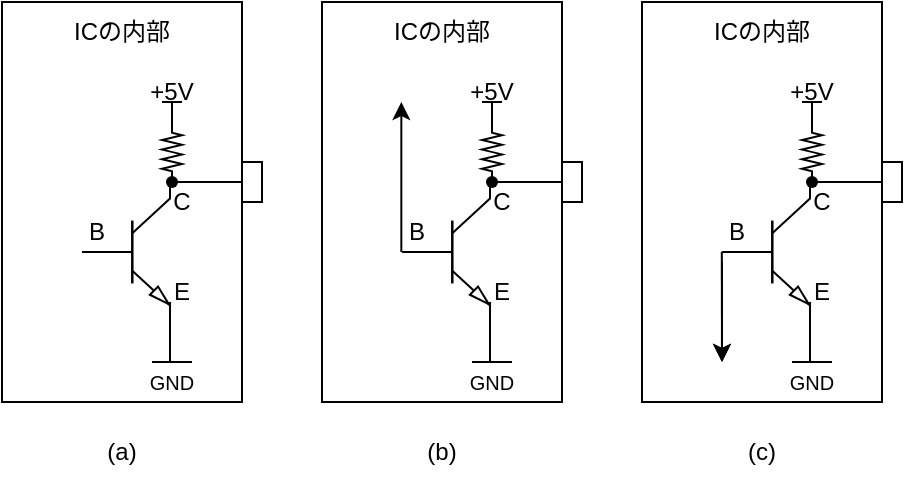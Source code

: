 <mxfile version="24.8.0">
  <diagram name="ページ1" id="ITeD_45nTbWtRgC6Gwec">
    <mxGraphModel dx="600" dy="323" grid="1" gridSize="10" guides="1" tooltips="1" connect="1" arrows="1" fold="1" page="1" pageScale="1" pageWidth="827" pageHeight="1169" math="0" shadow="0">
      <root>
        <mxCell id="0" />
        <mxCell id="1" parent="0" />
        <mxCell id="NLgJp8nWloe0aNjy3LlE-38" value="" style="group" vertex="1" connectable="0" parent="1">
          <mxGeometry x="160" y="120" width="130" height="200" as="geometry" />
        </mxCell>
        <mxCell id="NLgJp8nWloe0aNjy3LlE-1" value="" style="rounded=0;whiteSpace=wrap;html=1;" vertex="1" parent="NLgJp8nWloe0aNjy3LlE-38">
          <mxGeometry width="120" height="200" as="geometry" />
        </mxCell>
        <mxCell id="NLgJp8nWloe0aNjy3LlE-4" value="ICの内部" style="text;html=1;align=center;verticalAlign=middle;whiteSpace=wrap;rounded=0;" vertex="1" parent="NLgJp8nWloe0aNjy3LlE-38">
          <mxGeometry x="30" width="60" height="30" as="geometry" />
        </mxCell>
        <mxCell id="NLgJp8nWloe0aNjy3LlE-11" value="" style="pointerEvents=1;verticalLabelPosition=bottom;shadow=0;dashed=0;align=center;html=1;verticalAlign=top;shape=mxgraph.electrical.resistors.resistor_2;rotation=90;" vertex="1" parent="NLgJp8nWloe0aNjy3LlE-38">
          <mxGeometry x="70" y="70" width="30" height="10" as="geometry" />
        </mxCell>
        <mxCell id="NLgJp8nWloe0aNjy3LlE-13" value="" style="shape=waypoint;sketch=0;fillStyle=solid;size=6;pointerEvents=1;points=[];fillColor=none;resizable=0;rotatable=0;perimeter=centerPerimeter;snapToPoint=1;" vertex="1" parent="NLgJp8nWloe0aNjy3LlE-38">
          <mxGeometry x="75" y="80" width="20" height="20" as="geometry" />
        </mxCell>
        <mxCell id="NLgJp8nWloe0aNjy3LlE-15" value="" style="endArrow=none;html=1;rounded=0;exitX=0.412;exitY=0.655;exitDx=0;exitDy=0;exitPerimeter=0;" edge="1" parent="NLgJp8nWloe0aNjy3LlE-38" source="NLgJp8nWloe0aNjy3LlE-13">
          <mxGeometry width="50" height="50" relative="1" as="geometry">
            <mxPoint x="50" y="100" as="sourcePoint" />
            <mxPoint x="120" y="90" as="targetPoint" />
          </mxGeometry>
        </mxCell>
        <mxCell id="NLgJp8nWloe0aNjy3LlE-16" value="" style="verticalLabelPosition=bottom;shadow=0;dashed=0;align=center;html=1;verticalAlign=top;shape=mxgraph.electrical.transistors.npn_transistor_5;" vertex="1" parent="NLgJp8nWloe0aNjy3LlE-38">
          <mxGeometry x="40" y="90" width="44" height="70" as="geometry" />
        </mxCell>
        <mxCell id="NLgJp8nWloe0aNjy3LlE-17" value="B" style="text;html=1;align=center;verticalAlign=middle;whiteSpace=wrap;rounded=0;" vertex="1" parent="NLgJp8nWloe0aNjy3LlE-38">
          <mxGeometry x="40" y="100" width="15" height="30" as="geometry" />
        </mxCell>
        <mxCell id="NLgJp8nWloe0aNjy3LlE-18" value="" style="endArrow=none;html=1;rounded=0;" edge="1" parent="NLgJp8nWloe0aNjy3LlE-38">
          <mxGeometry width="50" height="50" relative="1" as="geometry">
            <mxPoint x="84" y="180" as="sourcePoint" />
            <mxPoint x="84" y="160" as="targetPoint" />
            <Array as="points">
              <mxPoint x="84" y="150" />
            </Array>
          </mxGeometry>
        </mxCell>
        <mxCell id="NLgJp8nWloe0aNjy3LlE-19" value="" style="endArrow=none;html=1;rounded=0;" edge="1" parent="NLgJp8nWloe0aNjy3LlE-38">
          <mxGeometry width="50" height="50" relative="1" as="geometry">
            <mxPoint x="95" y="180" as="sourcePoint" />
            <mxPoint x="75" y="180" as="targetPoint" />
          </mxGeometry>
        </mxCell>
        <mxCell id="NLgJp8nWloe0aNjy3LlE-21" value="" style="verticalLabelPosition=top;verticalAlign=bottom;shape=mxgraph.electrical.signal_sources.vdd;shadow=0;dashed=0;align=center;strokeWidth=1;fontSize=24;html=1;flipV=1;" vertex="1" parent="NLgJp8nWloe0aNjy3LlE-38">
          <mxGeometry x="80" y="50" width="10" height="10" as="geometry" />
        </mxCell>
        <mxCell id="NLgJp8nWloe0aNjy3LlE-23" value="&lt;div style=&quot;&quot;&gt;&lt;span style=&quot;font-size: 10px;&quot;&gt;GND&lt;/span&gt;&lt;/div&gt;" style="text;html=1;align=center;verticalAlign=middle;whiteSpace=wrap;rounded=0;" vertex="1" parent="NLgJp8nWloe0aNjy3LlE-38">
          <mxGeometry x="70" y="190" width="30" as="geometry" />
        </mxCell>
        <mxCell id="NLgJp8nWloe0aNjy3LlE-27" value="" style="rounded=0;whiteSpace=wrap;html=1;" vertex="1" parent="NLgJp8nWloe0aNjy3LlE-38">
          <mxGeometry x="120" y="80" width="10" height="20" as="geometry" />
        </mxCell>
        <mxCell id="NLgJp8nWloe0aNjy3LlE-28" value="C" style="text;html=1;align=center;verticalAlign=middle;whiteSpace=wrap;rounded=0;" vertex="1" parent="NLgJp8nWloe0aNjy3LlE-38">
          <mxGeometry x="75" y="92.5" width="30" height="15" as="geometry" />
        </mxCell>
        <mxCell id="NLgJp8nWloe0aNjy3LlE-29" value="E" style="text;html=1;align=center;verticalAlign=middle;whiteSpace=wrap;rounded=0;" vertex="1" parent="NLgJp8nWloe0aNjy3LlE-38">
          <mxGeometry x="60" y="130" width="60" height="30" as="geometry" />
        </mxCell>
        <mxCell id="NLgJp8nWloe0aNjy3LlE-82" value="+5V" style="text;html=1;align=center;verticalAlign=middle;whiteSpace=wrap;rounded=0;" vertex="1" parent="NLgJp8nWloe0aNjy3LlE-38">
          <mxGeometry x="55" y="30" width="60" height="30" as="geometry" />
        </mxCell>
        <mxCell id="NLgJp8nWloe0aNjy3LlE-39" value="" style="group" vertex="1" connectable="0" parent="1">
          <mxGeometry x="320" y="120" width="130" height="200" as="geometry" />
        </mxCell>
        <mxCell id="NLgJp8nWloe0aNjy3LlE-40" value="" style="rounded=0;whiteSpace=wrap;html=1;" vertex="1" parent="NLgJp8nWloe0aNjy3LlE-39">
          <mxGeometry width="120" height="200" as="geometry" />
        </mxCell>
        <mxCell id="NLgJp8nWloe0aNjy3LlE-41" value="ICの内部" style="text;html=1;align=center;verticalAlign=middle;whiteSpace=wrap;rounded=0;" vertex="1" parent="NLgJp8nWloe0aNjy3LlE-39">
          <mxGeometry x="30" width="60" height="30" as="geometry" />
        </mxCell>
        <mxCell id="NLgJp8nWloe0aNjy3LlE-42" value="" style="pointerEvents=1;verticalLabelPosition=bottom;shadow=0;dashed=0;align=center;html=1;verticalAlign=top;shape=mxgraph.electrical.resistors.resistor_2;rotation=90;" vertex="1" parent="NLgJp8nWloe0aNjy3LlE-39">
          <mxGeometry x="70" y="70" width="30" height="10" as="geometry" />
        </mxCell>
        <mxCell id="NLgJp8nWloe0aNjy3LlE-43" value="" style="shape=waypoint;sketch=0;fillStyle=solid;size=6;pointerEvents=1;points=[];fillColor=none;resizable=0;rotatable=0;perimeter=centerPerimeter;snapToPoint=1;" vertex="1" parent="NLgJp8nWloe0aNjy3LlE-39">
          <mxGeometry x="75" y="80" width="20" height="20" as="geometry" />
        </mxCell>
        <mxCell id="NLgJp8nWloe0aNjy3LlE-44" value="" style="endArrow=none;html=1;rounded=0;exitX=0.412;exitY=0.655;exitDx=0;exitDy=0;exitPerimeter=0;" edge="1" parent="NLgJp8nWloe0aNjy3LlE-39" source="NLgJp8nWloe0aNjy3LlE-43">
          <mxGeometry width="50" height="50" relative="1" as="geometry">
            <mxPoint x="50" y="100" as="sourcePoint" />
            <mxPoint x="120" y="90" as="targetPoint" />
          </mxGeometry>
        </mxCell>
        <mxCell id="NLgJp8nWloe0aNjy3LlE-45" value="" style="verticalLabelPosition=bottom;shadow=0;dashed=0;align=center;html=1;verticalAlign=top;shape=mxgraph.electrical.transistors.npn_transistor_5;" vertex="1" parent="NLgJp8nWloe0aNjy3LlE-39">
          <mxGeometry x="40" y="90" width="44" height="70" as="geometry" />
        </mxCell>
        <mxCell id="NLgJp8nWloe0aNjy3LlE-46" value="B" style="text;html=1;align=center;verticalAlign=middle;whiteSpace=wrap;rounded=0;" vertex="1" parent="NLgJp8nWloe0aNjy3LlE-39">
          <mxGeometry x="40" y="100" width="15" height="30" as="geometry" />
        </mxCell>
        <mxCell id="NLgJp8nWloe0aNjy3LlE-47" value="" style="endArrow=none;html=1;rounded=0;" edge="1" parent="NLgJp8nWloe0aNjy3LlE-39">
          <mxGeometry width="50" height="50" relative="1" as="geometry">
            <mxPoint x="84" y="180" as="sourcePoint" />
            <mxPoint x="84" y="160" as="targetPoint" />
            <Array as="points">
              <mxPoint x="84" y="150" />
            </Array>
          </mxGeometry>
        </mxCell>
        <mxCell id="NLgJp8nWloe0aNjy3LlE-48" value="" style="endArrow=none;html=1;rounded=0;" edge="1" parent="NLgJp8nWloe0aNjy3LlE-39">
          <mxGeometry width="50" height="50" relative="1" as="geometry">
            <mxPoint x="95" y="180" as="sourcePoint" />
            <mxPoint x="75" y="180" as="targetPoint" />
          </mxGeometry>
        </mxCell>
        <mxCell id="NLgJp8nWloe0aNjy3LlE-49" value="" style="verticalLabelPosition=top;verticalAlign=bottom;shape=mxgraph.electrical.signal_sources.vdd;shadow=0;dashed=0;align=center;strokeWidth=1;fontSize=24;html=1;flipV=1;" vertex="1" parent="NLgJp8nWloe0aNjy3LlE-39">
          <mxGeometry x="80" y="50" width="10" height="10" as="geometry" />
        </mxCell>
        <mxCell id="NLgJp8nWloe0aNjy3LlE-50" value="&lt;div style=&quot;&quot;&gt;&lt;span style=&quot;font-size: 10px;&quot;&gt;GND&lt;/span&gt;&lt;/div&gt;" style="text;html=1;align=center;verticalAlign=middle;whiteSpace=wrap;rounded=0;" vertex="1" parent="NLgJp8nWloe0aNjy3LlE-39">
          <mxGeometry x="70" y="190" width="30" as="geometry" />
        </mxCell>
        <mxCell id="NLgJp8nWloe0aNjy3LlE-51" value="" style="rounded=0;whiteSpace=wrap;html=1;" vertex="1" parent="NLgJp8nWloe0aNjy3LlE-39">
          <mxGeometry x="120" y="80" width="10" height="20" as="geometry" />
        </mxCell>
        <mxCell id="NLgJp8nWloe0aNjy3LlE-52" value="C" style="text;html=1;align=center;verticalAlign=middle;whiteSpace=wrap;rounded=0;" vertex="1" parent="NLgJp8nWloe0aNjy3LlE-39">
          <mxGeometry x="75" y="92.5" width="30" height="15" as="geometry" />
        </mxCell>
        <mxCell id="NLgJp8nWloe0aNjy3LlE-53" value="E" style="text;html=1;align=center;verticalAlign=middle;whiteSpace=wrap;rounded=0;" vertex="1" parent="NLgJp8nWloe0aNjy3LlE-39">
          <mxGeometry x="60" y="130" width="60" height="30" as="geometry" />
        </mxCell>
        <mxCell id="NLgJp8nWloe0aNjy3LlE-71" value="" style="endArrow=classic;html=1;rounded=0;" edge="1" parent="NLgJp8nWloe0aNjy3LlE-39">
          <mxGeometry width="50" height="50" relative="1" as="geometry">
            <mxPoint x="39.67" y="125" as="sourcePoint" />
            <mxPoint x="39.67" y="50" as="targetPoint" />
          </mxGeometry>
        </mxCell>
        <mxCell id="NLgJp8nWloe0aNjy3LlE-83" value="+5V" style="text;html=1;align=center;verticalAlign=middle;whiteSpace=wrap;rounded=0;" vertex="1" parent="NLgJp8nWloe0aNjy3LlE-39">
          <mxGeometry x="55" y="30" width="60" height="30" as="geometry" />
        </mxCell>
        <mxCell id="NLgJp8nWloe0aNjy3LlE-54" value="" style="group" vertex="1" connectable="0" parent="1">
          <mxGeometry x="480" y="120" width="130" height="200" as="geometry" />
        </mxCell>
        <mxCell id="NLgJp8nWloe0aNjy3LlE-55" value="" style="rounded=0;whiteSpace=wrap;html=1;" vertex="1" parent="NLgJp8nWloe0aNjy3LlE-54">
          <mxGeometry width="120" height="200" as="geometry" />
        </mxCell>
        <mxCell id="NLgJp8nWloe0aNjy3LlE-56" value="ICの内部" style="text;html=1;align=center;verticalAlign=middle;whiteSpace=wrap;rounded=0;" vertex="1" parent="NLgJp8nWloe0aNjy3LlE-54">
          <mxGeometry x="30" width="60" height="30" as="geometry" />
        </mxCell>
        <mxCell id="NLgJp8nWloe0aNjy3LlE-57" value="" style="pointerEvents=1;verticalLabelPosition=bottom;shadow=0;dashed=0;align=center;html=1;verticalAlign=top;shape=mxgraph.electrical.resistors.resistor_2;rotation=90;" vertex="1" parent="NLgJp8nWloe0aNjy3LlE-54">
          <mxGeometry x="70" y="70" width="30" height="10" as="geometry" />
        </mxCell>
        <mxCell id="NLgJp8nWloe0aNjy3LlE-58" value="" style="shape=waypoint;sketch=0;fillStyle=solid;size=6;pointerEvents=1;points=[];fillColor=none;resizable=0;rotatable=0;perimeter=centerPerimeter;snapToPoint=1;" vertex="1" parent="NLgJp8nWloe0aNjy3LlE-54">
          <mxGeometry x="75" y="80" width="20" height="20" as="geometry" />
        </mxCell>
        <mxCell id="NLgJp8nWloe0aNjy3LlE-59" value="" style="endArrow=none;html=1;rounded=0;exitX=0.412;exitY=0.655;exitDx=0;exitDy=0;exitPerimeter=0;" edge="1" parent="NLgJp8nWloe0aNjy3LlE-54" source="NLgJp8nWloe0aNjy3LlE-58">
          <mxGeometry width="50" height="50" relative="1" as="geometry">
            <mxPoint x="50" y="100" as="sourcePoint" />
            <mxPoint x="120" y="90" as="targetPoint" />
          </mxGeometry>
        </mxCell>
        <mxCell id="NLgJp8nWloe0aNjy3LlE-60" value="" style="verticalLabelPosition=bottom;shadow=0;dashed=0;align=center;html=1;verticalAlign=top;shape=mxgraph.electrical.transistors.npn_transistor_5;" vertex="1" parent="NLgJp8nWloe0aNjy3LlE-54">
          <mxGeometry x="40" y="90" width="44" height="70" as="geometry" />
        </mxCell>
        <mxCell id="NLgJp8nWloe0aNjy3LlE-61" value="B" style="text;html=1;align=center;verticalAlign=middle;whiteSpace=wrap;rounded=0;" vertex="1" parent="NLgJp8nWloe0aNjy3LlE-54">
          <mxGeometry x="40" y="100" width="15" height="30" as="geometry" />
        </mxCell>
        <mxCell id="NLgJp8nWloe0aNjy3LlE-62" value="" style="endArrow=none;html=1;rounded=0;" edge="1" parent="NLgJp8nWloe0aNjy3LlE-54">
          <mxGeometry width="50" height="50" relative="1" as="geometry">
            <mxPoint x="84" y="180" as="sourcePoint" />
            <mxPoint x="84" y="160" as="targetPoint" />
            <Array as="points">
              <mxPoint x="84" y="150" />
            </Array>
          </mxGeometry>
        </mxCell>
        <mxCell id="NLgJp8nWloe0aNjy3LlE-63" value="" style="endArrow=none;html=1;rounded=0;" edge="1" parent="NLgJp8nWloe0aNjy3LlE-54">
          <mxGeometry width="50" height="50" relative="1" as="geometry">
            <mxPoint x="95" y="180" as="sourcePoint" />
            <mxPoint x="75" y="180" as="targetPoint" />
          </mxGeometry>
        </mxCell>
        <mxCell id="NLgJp8nWloe0aNjy3LlE-64" value="" style="verticalLabelPosition=top;verticalAlign=bottom;shape=mxgraph.electrical.signal_sources.vdd;shadow=0;dashed=0;align=center;strokeWidth=1;fontSize=24;html=1;flipV=1;" vertex="1" parent="NLgJp8nWloe0aNjy3LlE-54">
          <mxGeometry x="80" y="50" width="10" height="10" as="geometry" />
        </mxCell>
        <mxCell id="NLgJp8nWloe0aNjy3LlE-65" value="&lt;div style=&quot;&quot;&gt;&lt;span style=&quot;font-size: 10px;&quot;&gt;GND&lt;/span&gt;&lt;/div&gt;" style="text;html=1;align=center;verticalAlign=middle;whiteSpace=wrap;rounded=0;" vertex="1" parent="NLgJp8nWloe0aNjy3LlE-54">
          <mxGeometry x="70" y="190" width="30" as="geometry" />
        </mxCell>
        <mxCell id="NLgJp8nWloe0aNjy3LlE-66" value="" style="rounded=0;whiteSpace=wrap;html=1;" vertex="1" parent="NLgJp8nWloe0aNjy3LlE-54">
          <mxGeometry x="120" y="80" width="10" height="20" as="geometry" />
        </mxCell>
        <mxCell id="NLgJp8nWloe0aNjy3LlE-67" value="C" style="text;html=1;align=center;verticalAlign=middle;whiteSpace=wrap;rounded=0;" vertex="1" parent="NLgJp8nWloe0aNjy3LlE-54">
          <mxGeometry x="75" y="92.5" width="30" height="15" as="geometry" />
        </mxCell>
        <mxCell id="NLgJp8nWloe0aNjy3LlE-68" value="E" style="text;html=1;align=center;verticalAlign=middle;whiteSpace=wrap;rounded=0;" vertex="1" parent="NLgJp8nWloe0aNjy3LlE-54">
          <mxGeometry x="60" y="130" width="60" height="30" as="geometry" />
        </mxCell>
        <mxCell id="NLgJp8nWloe0aNjy3LlE-73" value="" style="endArrow=classic;html=1;rounded=0;" edge="1" parent="NLgJp8nWloe0aNjy3LlE-54">
          <mxGeometry width="50" height="50" relative="1" as="geometry">
            <mxPoint x="40" y="130" as="sourcePoint" />
            <mxPoint x="40" y="180" as="targetPoint" />
          </mxGeometry>
        </mxCell>
        <mxCell id="NLgJp8nWloe0aNjy3LlE-76" value="" style="endArrow=classic;html=1;rounded=0;exitX=-0.007;exitY=0.831;exitDx=0;exitDy=0;exitPerimeter=0;" edge="1" parent="NLgJp8nWloe0aNjy3LlE-54" source="NLgJp8nWloe0aNjy3LlE-61">
          <mxGeometry width="50" height="50" relative="1" as="geometry">
            <mxPoint x="40" y="130" as="sourcePoint" />
            <mxPoint x="40" y="180" as="targetPoint" />
          </mxGeometry>
        </mxCell>
        <mxCell id="NLgJp8nWloe0aNjy3LlE-84" value="+5V" style="text;html=1;align=center;verticalAlign=middle;whiteSpace=wrap;rounded=0;" vertex="1" parent="NLgJp8nWloe0aNjy3LlE-54">
          <mxGeometry x="55" y="30" width="60" height="30" as="geometry" />
        </mxCell>
        <mxCell id="NLgJp8nWloe0aNjy3LlE-77" value="(a)" style="text;html=1;align=center;verticalAlign=middle;whiteSpace=wrap;rounded=0;" vertex="1" parent="1">
          <mxGeometry x="190" y="330" width="60" height="30" as="geometry" />
        </mxCell>
        <mxCell id="NLgJp8nWloe0aNjy3LlE-78" value="(b)" style="text;html=1;align=center;verticalAlign=middle;whiteSpace=wrap;rounded=0;" vertex="1" parent="1">
          <mxGeometry x="350" y="330" width="60" height="30" as="geometry" />
        </mxCell>
        <mxCell id="NLgJp8nWloe0aNjy3LlE-79" value="(c)" style="text;html=1;align=center;verticalAlign=middle;whiteSpace=wrap;rounded=0;" vertex="1" parent="1">
          <mxGeometry x="510" y="330" width="60" height="30" as="geometry" />
        </mxCell>
      </root>
    </mxGraphModel>
  </diagram>
</mxfile>
